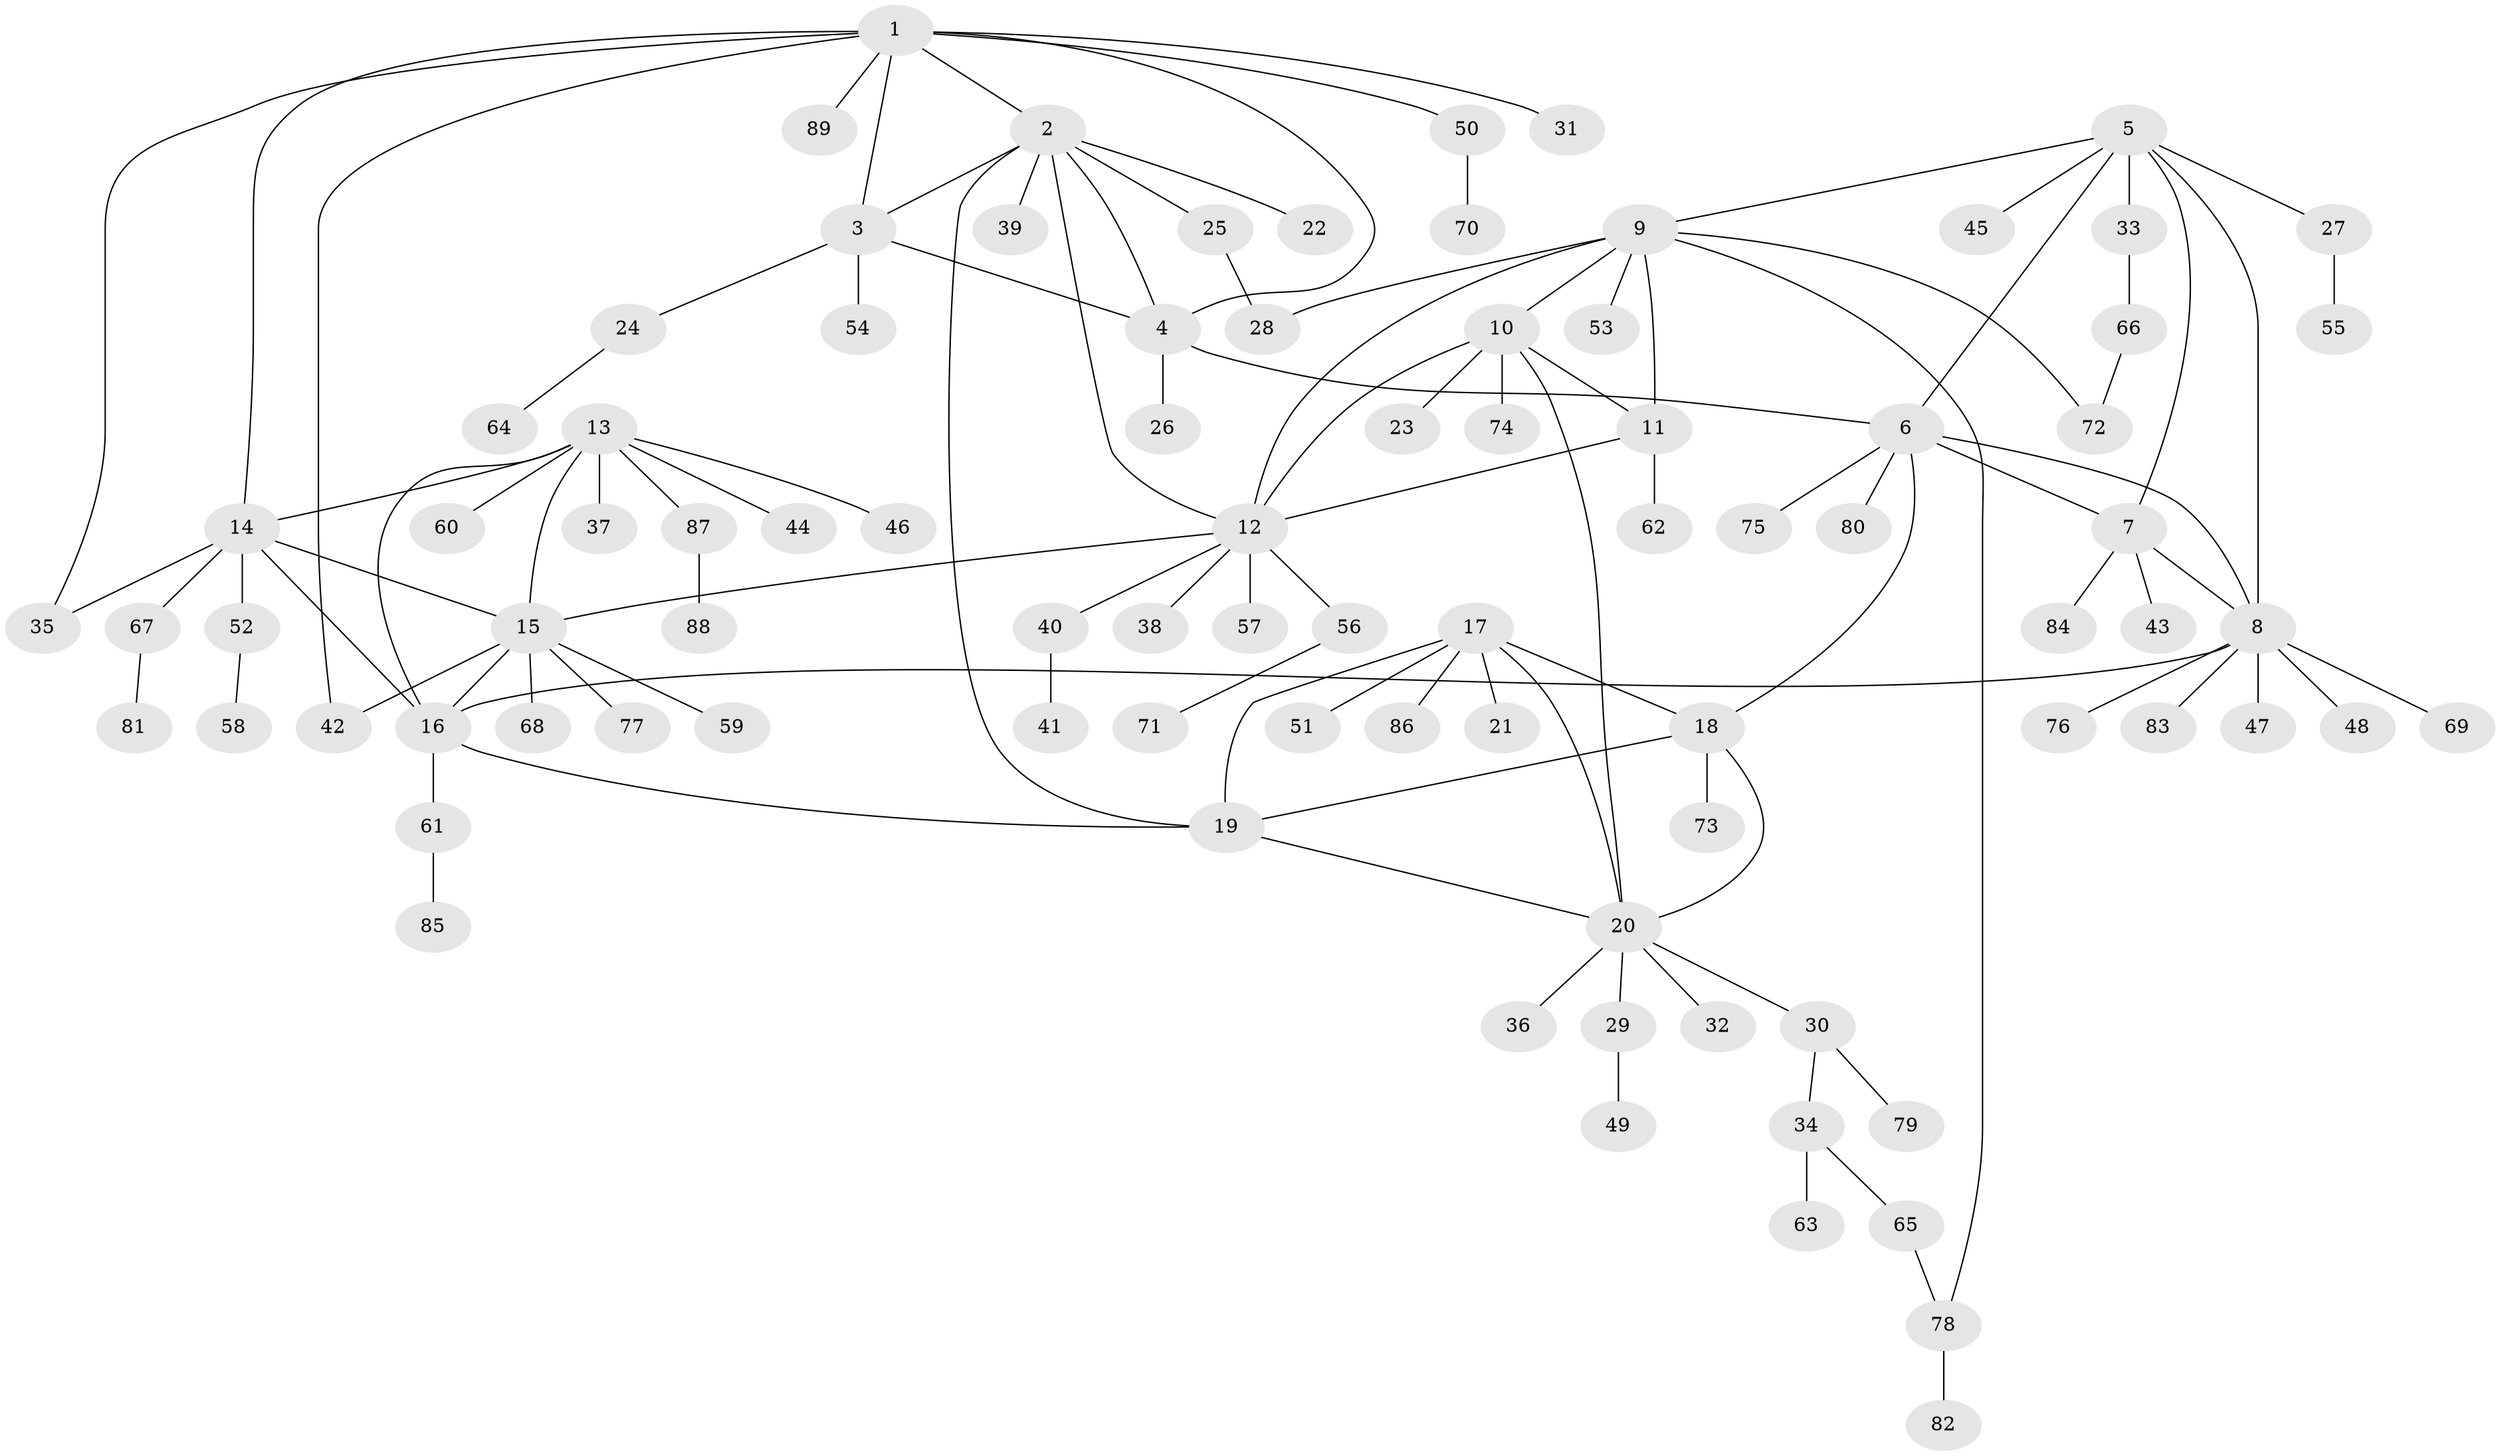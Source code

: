 // Generated by graph-tools (version 1.1) at 2025/26/03/09/25 03:26:43]
// undirected, 89 vertices, 114 edges
graph export_dot {
graph [start="1"]
  node [color=gray90,style=filled];
  1;
  2;
  3;
  4;
  5;
  6;
  7;
  8;
  9;
  10;
  11;
  12;
  13;
  14;
  15;
  16;
  17;
  18;
  19;
  20;
  21;
  22;
  23;
  24;
  25;
  26;
  27;
  28;
  29;
  30;
  31;
  32;
  33;
  34;
  35;
  36;
  37;
  38;
  39;
  40;
  41;
  42;
  43;
  44;
  45;
  46;
  47;
  48;
  49;
  50;
  51;
  52;
  53;
  54;
  55;
  56;
  57;
  58;
  59;
  60;
  61;
  62;
  63;
  64;
  65;
  66;
  67;
  68;
  69;
  70;
  71;
  72;
  73;
  74;
  75;
  76;
  77;
  78;
  79;
  80;
  81;
  82;
  83;
  84;
  85;
  86;
  87;
  88;
  89;
  1 -- 2;
  1 -- 3;
  1 -- 4;
  1 -- 14;
  1 -- 31;
  1 -- 35;
  1 -- 42;
  1 -- 50;
  1 -- 89;
  2 -- 3;
  2 -- 4;
  2 -- 12;
  2 -- 19;
  2 -- 22;
  2 -- 25;
  2 -- 39;
  3 -- 4;
  3 -- 24;
  3 -- 54;
  4 -- 6;
  4 -- 26;
  5 -- 6;
  5 -- 7;
  5 -- 8;
  5 -- 9;
  5 -- 27;
  5 -- 33;
  5 -- 45;
  6 -- 7;
  6 -- 8;
  6 -- 18;
  6 -- 75;
  6 -- 80;
  7 -- 8;
  7 -- 43;
  7 -- 84;
  8 -- 16;
  8 -- 47;
  8 -- 48;
  8 -- 69;
  8 -- 76;
  8 -- 83;
  9 -- 10;
  9 -- 11;
  9 -- 12;
  9 -- 28;
  9 -- 53;
  9 -- 72;
  9 -- 78;
  10 -- 11;
  10 -- 12;
  10 -- 20;
  10 -- 23;
  10 -- 74;
  11 -- 12;
  11 -- 62;
  12 -- 15;
  12 -- 38;
  12 -- 40;
  12 -- 56;
  12 -- 57;
  13 -- 14;
  13 -- 15;
  13 -- 16;
  13 -- 37;
  13 -- 44;
  13 -- 46;
  13 -- 60;
  13 -- 87;
  14 -- 15;
  14 -- 16;
  14 -- 35;
  14 -- 52;
  14 -- 67;
  15 -- 16;
  15 -- 42;
  15 -- 59;
  15 -- 68;
  15 -- 77;
  16 -- 19;
  16 -- 61;
  17 -- 18;
  17 -- 19;
  17 -- 20;
  17 -- 21;
  17 -- 51;
  17 -- 86;
  18 -- 19;
  18 -- 20;
  18 -- 73;
  19 -- 20;
  20 -- 29;
  20 -- 30;
  20 -- 32;
  20 -- 36;
  24 -- 64;
  25 -- 28;
  27 -- 55;
  29 -- 49;
  30 -- 34;
  30 -- 79;
  33 -- 66;
  34 -- 63;
  34 -- 65;
  40 -- 41;
  50 -- 70;
  52 -- 58;
  56 -- 71;
  61 -- 85;
  65 -- 78;
  66 -- 72;
  67 -- 81;
  78 -- 82;
  87 -- 88;
}
